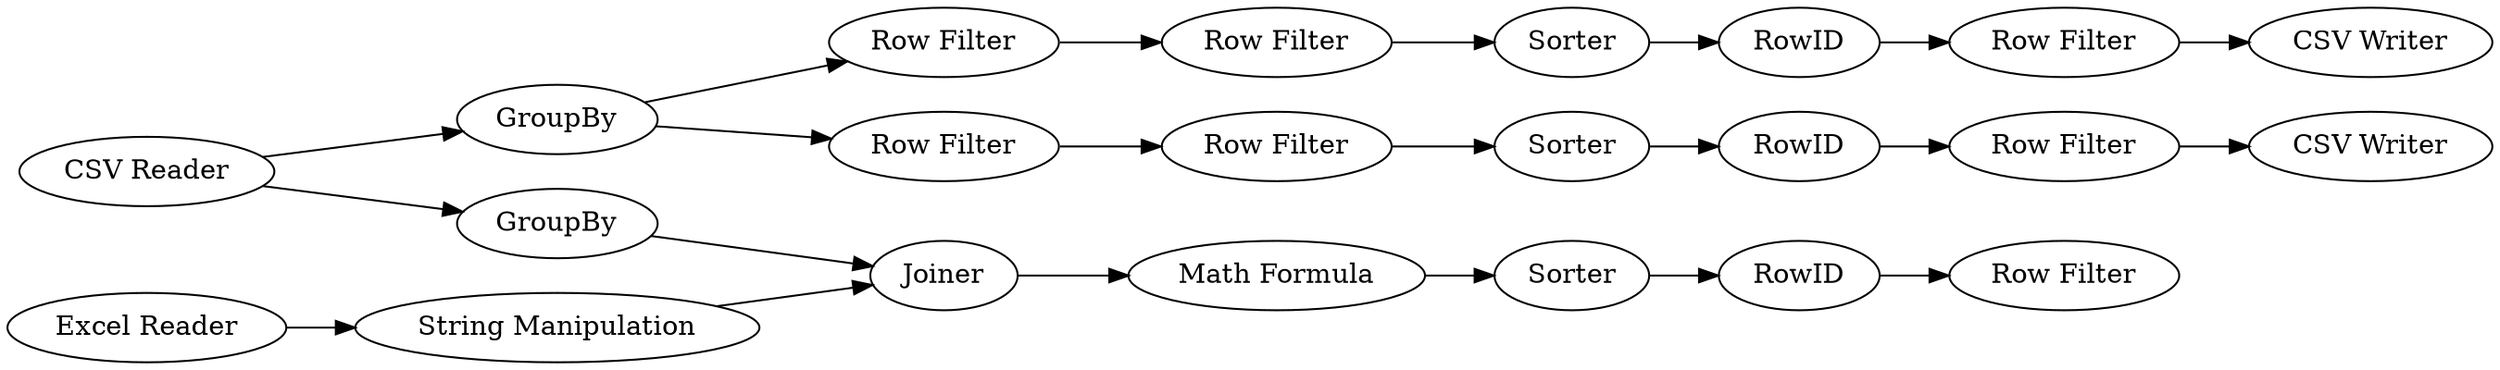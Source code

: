 digraph {
	1 [label="CSV Reader"]
	2 [label="Excel Reader"]
	3 [label=GroupBy]
	5 [label="Row Filter"]
	6 [label=Sorter]
	7 [label="Row Filter"]
	8 [label=RowID]
	9 [label="Row Filter"]
	10 [label="CSV Writer"]
	11 [label="Row Filter"]
	12 [label="Row Filter"]
	13 [label=Sorter]
	14 [label=RowID]
	15 [label="Row Filter"]
	16 [label="CSV Writer"]
	17 [label="String Manipulation"]
	18 [label=GroupBy]
	19 [label=Joiner]
	20 [label="Math Formula"]
	21 [label=Sorter]
	22 [label="Row Filter"]
	23 [label=RowID]
	1 -> 3
	1 -> 18
	2 -> 17
	3 -> 5
	3 -> 11
	5 -> 7
	6 -> 8
	7 -> 6
	8 -> 9
	9 -> 10
	11 -> 12
	12 -> 13
	13 -> 14
	14 -> 15
	15 -> 16
	17 -> 19
	18 -> 19
	19 -> 20
	20 -> 21
	21 -> 23
	23 -> 22
	rankdir=LR
}

